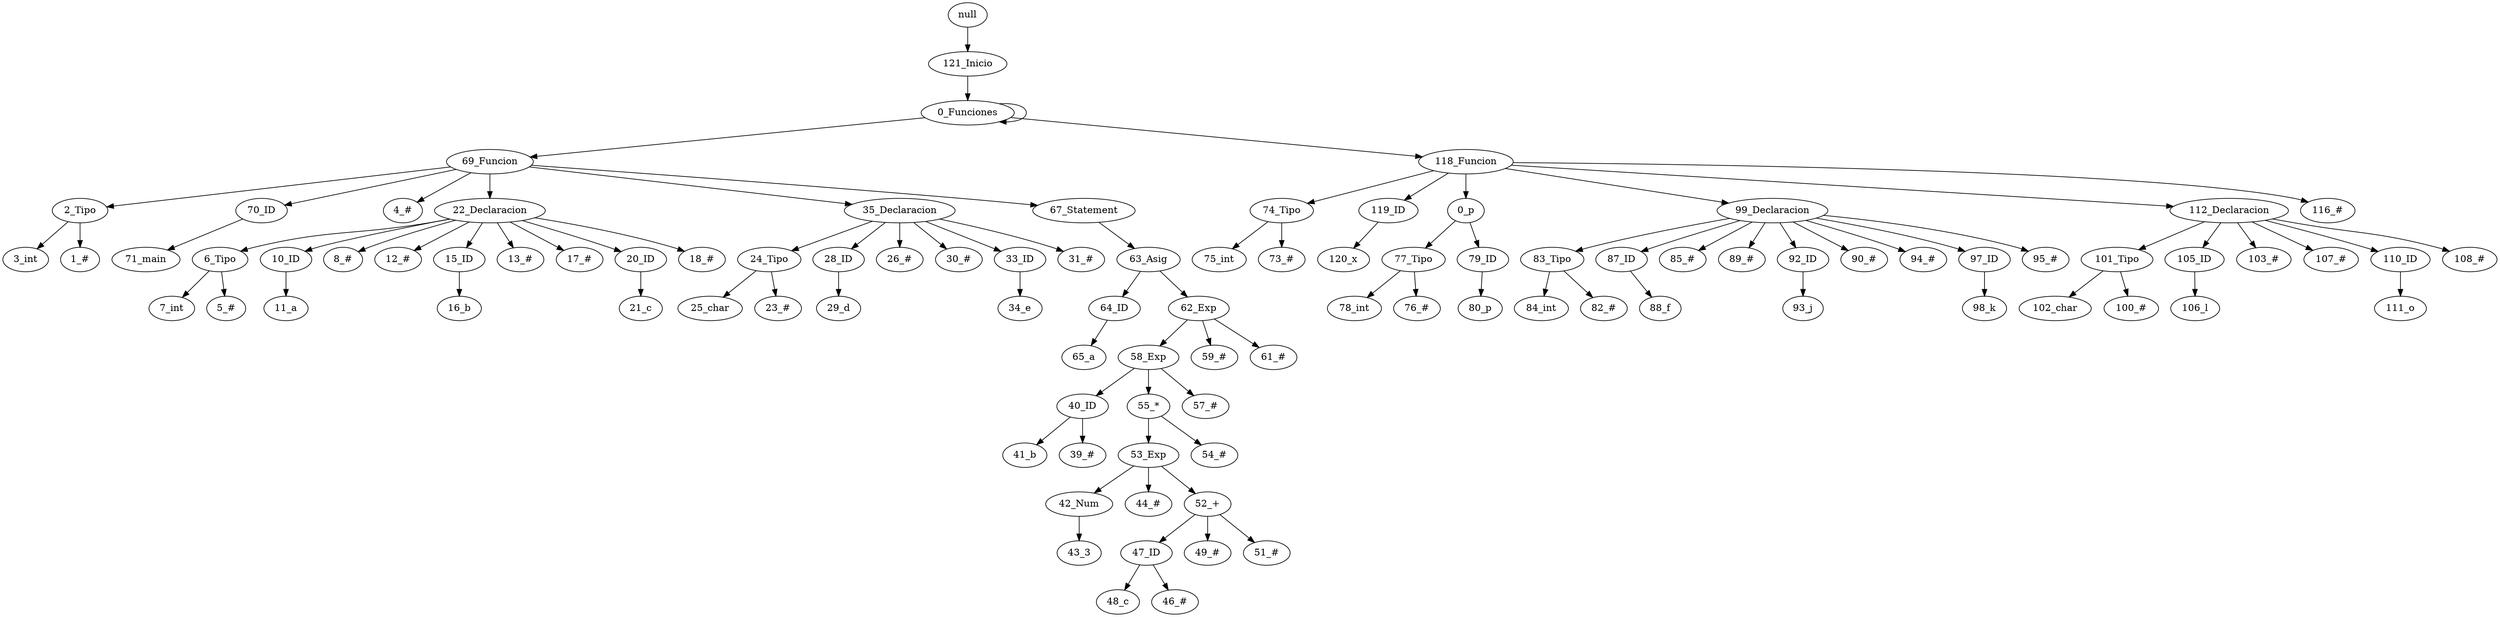 digraph {
"null" -> "121_Inicio";
"121_Inicio" -> "0_Funciones";
"0_Funciones" -> "0_Funciones";
"0_Funciones" -> "69_Funcion";
"69_Funcion" -> "2_Tipo";
"2_Tipo" -> "3_int";
"2_Tipo" -> "1_#";
"69_Funcion" -> "70_ID";
"70_ID" -> "71_main";
"69_Funcion" -> "4_#";
"69_Funcion" -> "22_Declaracion";
"22_Declaracion" -> "6_Tipo";
"6_Tipo" -> "7_int";
"6_Tipo" -> "5_#";
"22_Declaracion" -> "10_ID";
"10_ID" -> "11_a";
"22_Declaracion" -> "8_#";
"22_Declaracion" -> "12_#";
"22_Declaracion" -> "15_ID";
"15_ID" -> "16_b";
"22_Declaracion" -> "13_#";
"22_Declaracion" -> "17_#";
"22_Declaracion" -> "20_ID";
"20_ID" -> "21_c";
"22_Declaracion" -> "18_#";
"69_Funcion" -> "35_Declaracion";
"35_Declaracion" -> "24_Tipo";
"24_Tipo" -> "25_char";
"24_Tipo" -> "23_#";
"35_Declaracion" -> "28_ID";
"28_ID" -> "29_d";
"35_Declaracion" -> "26_#";
"35_Declaracion" -> "30_#";
"35_Declaracion" -> "33_ID";
"33_ID" -> "34_e";
"35_Declaracion" -> "31_#";
"69_Funcion" -> "67_Statement";
"67_Statement" -> "63_Asig";
"63_Asig" -> "64_ID";
"64_ID" -> "65_a";
"63_Asig" -> "62_Exp";
"62_Exp" -> "58_Exp";
"58_Exp" -> "40_ID";
"40_ID" -> "41_b";
"40_ID" -> "39_#";
"58_Exp" -> "55_*";
"55_*" -> "53_Exp";
"53_Exp" -> "42_Num";
"42_Num" -> "43_3";
"53_Exp" -> "44_#";
"53_Exp" -> "52_+";
"52_+" -> "47_ID";
"47_ID" -> "48_c";
"47_ID" -> "46_#";
"52_+" -> "49_#";
"52_+" -> "51_#";
"55_*" -> "54_#";
"58_Exp" -> "57_#";
"62_Exp" -> "59_#";
"62_Exp" -> "61_#";
"0_Funciones" -> "118_Funcion";
"118_Funcion" -> "74_Tipo";
"74_Tipo" -> "75_int";
"74_Tipo" -> "73_#";
"118_Funcion" -> "119_ID";
"119_ID" -> "120_x";
"118_Funcion" -> "0_p";
"0_p" -> "77_Tipo";
"77_Tipo" -> "78_int";
"77_Tipo" -> "76_#";
"0_p" -> "79_ID";
"79_ID" -> "80_p";
"118_Funcion" -> "99_Declaracion";
"99_Declaracion" -> "83_Tipo";
"83_Tipo" -> "84_int";
"83_Tipo" -> "82_#";
"99_Declaracion" -> "87_ID";
"87_ID" -> "88_f";
"99_Declaracion" -> "85_#";
"99_Declaracion" -> "89_#";
"99_Declaracion" -> "92_ID";
"92_ID" -> "93_j";
"99_Declaracion" -> "90_#";
"99_Declaracion" -> "94_#";
"99_Declaracion" -> "97_ID";
"97_ID" -> "98_k";
"99_Declaracion" -> "95_#";
"118_Funcion" -> "112_Declaracion";
"112_Declaracion" -> "101_Tipo";
"101_Tipo" -> "102_char";
"101_Tipo" -> "100_#";
"112_Declaracion" -> "105_ID";
"105_ID" -> "106_l";
"112_Declaracion" -> "103_#";
"112_Declaracion" -> "107_#";
"112_Declaracion" -> "110_ID";
"110_ID" -> "111_o";
"112_Declaracion" -> "108_#";
"118_Funcion" -> "116_#";
}